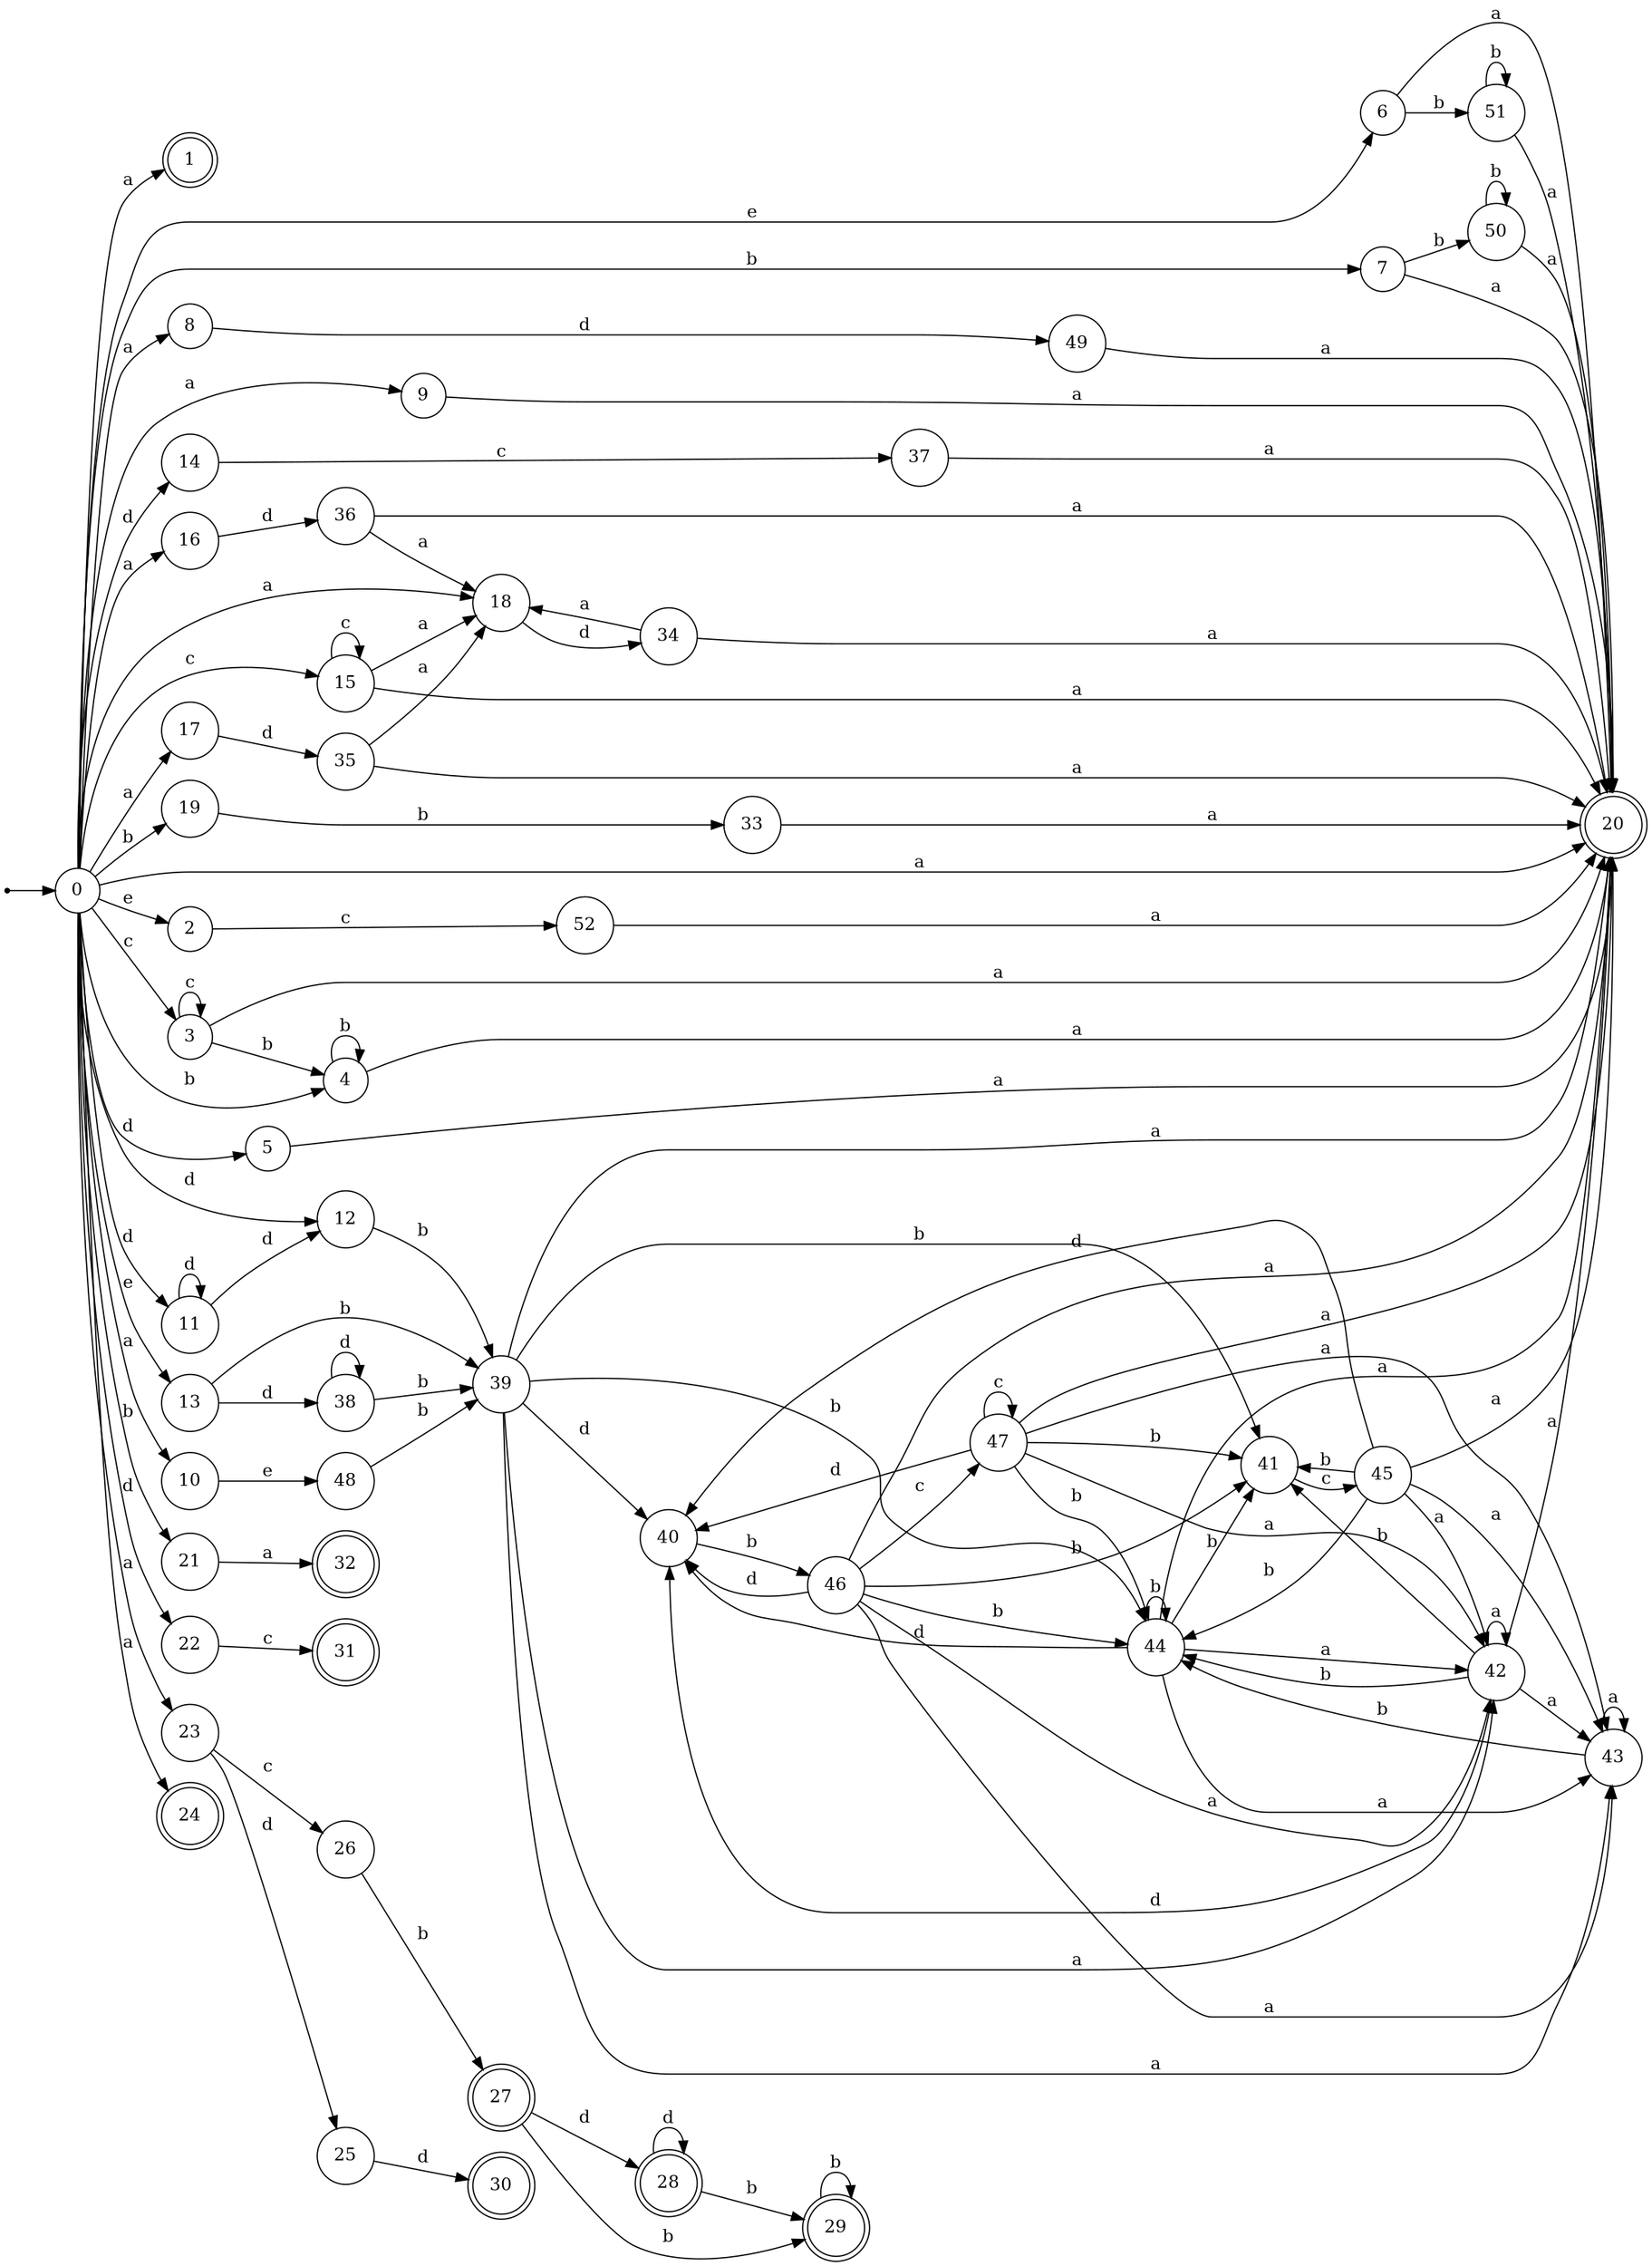 digraph finite_state_machine {
rankdir=LR;
size="20,20";
node [shape = point]; "dummy0"
node [shape = circle]; "0";
"dummy0" -> "0";
node [shape = doublecircle]; "1";node [shape = circle]; "2";
node [shape = circle]; "3";
node [shape = circle]; "4";
node [shape = circle]; "5";
node [shape = circle]; "6";
node [shape = circle]; "7";
node [shape = circle]; "8";
node [shape = circle]; "9";
node [shape = circle]; "10";
node [shape = circle]; "11";
node [shape = circle]; "12";
node [shape = circle]; "13";
node [shape = circle]; "14";
node [shape = circle]; "15";
node [shape = circle]; "16";
node [shape = circle]; "17";
node [shape = circle]; "18";
node [shape = circle]; "19";
node [shape = doublecircle]; "20";node [shape = circle]; "21";
node [shape = circle]; "22";
node [shape = circle]; "23";
node [shape = doublecircle]; "24";node [shape = circle]; "25";
node [shape = circle]; "26";
node [shape = doublecircle]; "27";node [shape = doublecircle]; "28";node [shape = doublecircle]; "29";node [shape = doublecircle]; "30";node [shape = doublecircle]; "31";node [shape = doublecircle]; "32";node [shape = circle]; "33";
node [shape = circle]; "34";
node [shape = circle]; "35";
node [shape = circle]; "36";
node [shape = circle]; "37";
node [shape = circle]; "38";
node [shape = circle]; "39";
node [shape = circle]; "40";
node [shape = circle]; "41";
node [shape = circle]; "42";
node [shape = circle]; "43";
node [shape = circle]; "44";
node [shape = circle]; "45";
node [shape = circle]; "46";
node [shape = circle]; "47";
node [shape = circle]; "48";
node [shape = circle]; "49";
node [shape = circle]; "50";
node [shape = circle]; "51";
node [shape = circle]; "52";
"0" -> "1" [label = "a"];
 "0" -> "8" [label = "a"];
 "0" -> "9" [label = "a"];
 "0" -> "10" [label = "a"];
 "0" -> "16" [label = "a"];
 "0" -> "17" [label = "a"];
 "0" -> "18" [label = "a"];
 "0" -> "20" [label = "a"];
 "0" -> "23" [label = "a"];
 "0" -> "24" [label = "a"];
 "0" -> "2" [label = "e"];
 "0" -> "13" [label = "e"];
 "0" -> "6" [label = "e"];
 "0" -> "3" [label = "c"];
 "0" -> "15" [label = "c"];
 "0" -> "19" [label = "b"];
 "0" -> "4" [label = "b"];
 "0" -> "21" [label = "b"];
 "0" -> "7" [label = "b"];
 "0" -> "5" [label = "d"];
 "0" -> "22" [label = "d"];
 "0" -> "11" [label = "d"];
 "0" -> "12" [label = "d"];
 "0" -> "14" [label = "d"];
 "23" -> "25" [label = "d"];
 "23" -> "26" [label = "c"];
 "26" -> "27" [label = "b"];
 "27" -> "28" [label = "d"];
 "27" -> "29" [label = "b"];
 "29" -> "29" [label = "b"];
 "28" -> "28" [label = "d"];
 "28" -> "29" [label = "b"];
 "25" -> "30" [label = "d"];
 "22" -> "31" [label = "c"];
 "21" -> "32" [label = "a"];
 "19" -> "33" [label = "b"];
 "33" -> "20" [label = "a"];
 "18" -> "34" [label = "d"];
 "34" -> "18" [label = "a"];
 "34" -> "20" [label = "a"];
 "17" -> "35" [label = "d"];
 "35" -> "18" [label = "a"];
 "35" -> "20" [label = "a"];
 "16" -> "36" [label = "d"];
 "36" -> "18" [label = "a"];
 "36" -> "20" [label = "a"];
 "15" -> "15" [label = "c"];
 "15" -> "18" [label = "a"];
 "15" -> "20" [label = "a"];
 "14" -> "37" [label = "c"];
 "37" -> "20" [label = "a"];
 "13" -> "38" [label = "d"];
 "13" -> "39" [label = "b"];
 "39" -> "40" [label = "d"];
 "39" -> "41" [label = "b"];
 "39" -> "44" [label = "b"];
 "39" -> "42" [label = "a"];
 "39" -> "43" [label = "a"];
 "39" -> "20" [label = "a"];
 "44" -> "41" [label = "b"];
 "44" -> "44" [label = "b"];
 "44" -> "42" [label = "a"];
 "44" -> "43" [label = "a"];
 "44" -> "20" [label = "a"];
 "44" -> "40" [label = "d"];
 "43" -> "43" [label = "a"];
 "43" -> "44" [label = "b"];
 "42" -> "42" [label = "a"];
 "42" -> "43" [label = "a"];
 "42" -> "20" [label = "a"];
 "42" -> "40" [label = "d"];
 "42" -> "41" [label = "b"];
 "42" -> "44" [label = "b"];
 "41" -> "45" [label = "c"];
 "45" -> "41" [label = "b"];
 "45" -> "44" [label = "b"];
 "45" -> "40" [label = "d"];
 "45" -> "42" [label = "a"];
 "45" -> "43" [label = "a"];
 "45" -> "20" [label = "a"];
 "40" -> "46" [label = "b"];
 "46" -> "40" [label = "d"];
 "46" -> "47" [label = "c"];
 "46" -> "41" [label = "b"];
 "46" -> "44" [label = "b"];
 "46" -> "42" [label = "a"];
 "46" -> "43" [label = "a"];
 "46" -> "20" [label = "a"];
 "47" -> "47" [label = "c"];
 "47" -> "40" [label = "d"];
 "47" -> "41" [label = "b"];
 "47" -> "44" [label = "b"];
 "47" -> "42" [label = "a"];
 "47" -> "43" [label = "a"];
 "47" -> "20" [label = "a"];
 "38" -> "38" [label = "d"];
 "38" -> "39" [label = "b"];
 "12" -> "39" [label = "b"];
 "11" -> "11" [label = "d"];
 "11" -> "12" [label = "d"];
 "10" -> "48" [label = "e"];
 "48" -> "39" [label = "b"];
 "9" -> "20" [label = "a"];
 "8" -> "49" [label = "d"];
 "49" -> "20" [label = "a"];
 "7" -> "50" [label = "b"];
 "7" -> "20" [label = "a"];
 "50" -> "50" [label = "b"];
 "50" -> "20" [label = "a"];
 "6" -> "51" [label = "b"];
 "6" -> "20" [label = "a"];
 "51" -> "51" [label = "b"];
 "51" -> "20" [label = "a"];
 "5" -> "20" [label = "a"];
 "4" -> "4" [label = "b"];
 "4" -> "20" [label = "a"];
 "3" -> "3" [label = "c"];
 "3" -> "4" [label = "b"];
 "3" -> "20" [label = "a"];
 "2" -> "52" [label = "c"];
 "52" -> "20" [label = "a"];
 }

